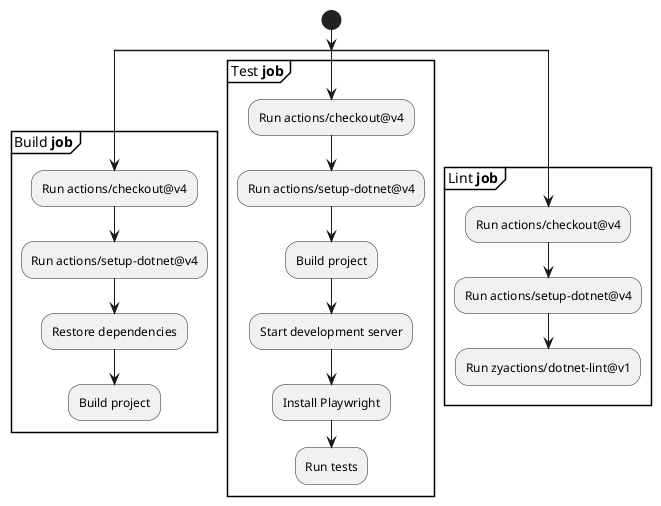 @startuml build-test-lint-workflow
start
split
    partition Build **job** {
        :Run actions/checkout@v4;
        :Run actions/setup-dotnet@v4;
        :Restore dependencies;
        :Build project;
    }
    kill
split again
    partition Test **job** {
        :Run actions/checkout@v4;
        :Run actions/setup-dotnet@v4;
        :Build project;
        :Start development server;
        :Install Playwright;
        :Run tests;
    }
    kill
split again
    partition Lint **job** {
        :Run actions/checkout@v4;
        :Run actions/setup-dotnet@v4;
        :Run zyactions/dotnet-lint@v1;
    }
    kill
end split
@enduml
